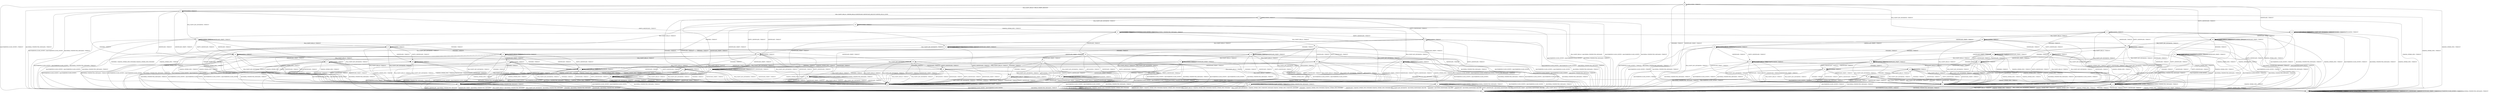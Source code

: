 digraph g {

	s0 [shape="circle" label="s0"];
	s1 [shape="circle" label="s1"];
	s2 [shape="circle" label="s2"];
	s3 [shape="circle" label="s3"];
	s4 [shape="circle" label="s4"];
	s5 [shape="circle" label="s5"];
	s6 [shape="circle" label="s6"];
	s7 [shape="circle" label="s7"];
	s8 [shape="circle" label="s8"];
	s9 [shape="circle" label="s9"];
	s10 [shape="circle" label="s10"];
	s11 [shape="circle" label="s11"];
	s12 [shape="circle" label="s12"];
	s13 [shape="circle" label="s13"];
	s14 [shape="circle" label="s14"];
	s15 [shape="circle" label="s15"];
	s16 [shape="circle" label="s16"];
	s17 [shape="circle" label="s17"];
	s18 [shape="circle" label="s18"];
	s19 [shape="circle" label="s19"];
	s20 [shape="circle" label="s20"];
	s21 [shape="circle" label="s21"];
	s22 [shape="circle" label="s22"];
	s23 [shape="circle" label="s23"];
	s24 [shape="circle" label="s24"];
	s25 [shape="circle" label="s25"];
	s26 [shape="circle" label="s26"];
	s27 [shape="circle" label="s27"];
	s28 [shape="circle" label="s28"];
	s29 [shape="circle" label="s29"];
	s30 [shape="circle" label="s30"];
	s31 [shape="circle" label="s31"];
	s32 [shape="circle" label="s32"];
	s33 [shape="circle" label="s33"];
	s34 [shape="circle" label="s34"];
	s35 [shape="circle" label="s35"];
	s36 [shape="circle" label="s36"];
	s37 [shape="circle" label="s37"];
	s38 [shape="circle" label="s38"];
	s39 [shape="circle" label="s39"];
	s40 [shape="circle" label="s40"];
	s41 [shape="circle" label="s41"];
	s42 [shape="circle" label="s42"];
	s43 [shape="circle" label="s43"];
	s44 [shape="circle" label="s44"];
	s45 [shape="circle" label="s45"];
	s46 [shape="circle" label="s46"];
	s47 [shape="circle" label="s47"];
	s48 [shape="circle" label="s48"];
	s49 [shape="circle" label="s49"];
	s50 [shape="circle" label="s50"];
	s51 [shape="circle" label="s51"];
	s52 [shape="circle" label="s52"];
	s53 [shape="circle" label="s53"];
	s0 -> s2 [label="RSA_CLIENT_HELLO / HELLO_VERIFY_REQUEST"];
	s0 -> s12 [label="RSA_CLIENT_KEY_EXCHANGE / TIMEOUT"];
	s0 -> s6 [label="CHANGE_CIPHER_SPEC / TIMEOUT"];
	s0 -> s3 [label="FINISHED / TIMEOUT"];
	s0 -> s0 [label="APPLICATION / TIMEOUT"];
	s0 -> s42 [label="CERTIFICATE / TIMEOUT"];
	s0 -> s20 [label="EMPTY_CERTIFICATE / TIMEOUT"];
	s0 -> s3 [label="CERTIFICATE_VERIFY / TIMEOUT"];
	s0 -> s1 [label="Alert(WARNING,CLOSE_NOTIFY) / TIMEOUT"];
	s0 -> s1 [label="Alert(FATAL,UNEXPECTED_MESSAGE) / TIMEOUT"];
	s1 -> s1 [label="RSA_CLIENT_HELLO / SOCKET_CLOSED"];
	s1 -> s1 [label="RSA_CLIENT_KEY_EXCHANGE / SOCKET_CLOSED"];
	s1 -> s1 [label="CHANGE_CIPHER_SPEC / SOCKET_CLOSED"];
	s1 -> s1 [label="FINISHED / SOCKET_CLOSED"];
	s1 -> s1 [label="APPLICATION / SOCKET_CLOSED"];
	s1 -> s1 [label="CERTIFICATE / SOCKET_CLOSED"];
	s1 -> s1 [label="EMPTY_CERTIFICATE / SOCKET_CLOSED"];
	s1 -> s1 [label="CERTIFICATE_VERIFY / SOCKET_CLOSED"];
	s1 -> s1 [label="Alert(WARNING,CLOSE_NOTIFY) / SOCKET_CLOSED"];
	s1 -> s1 [label="Alert(FATAL,UNEXPECTED_MESSAGE) / SOCKET_CLOSED"];
	s2 -> s4 [label="RSA_CLIENT_HELLO / SERVER_HELLO,CERTIFICATE,CERTIFICATE_REQUEST,SERVER_HELLO_DONE"];
	s2 -> s7 [label="RSA_CLIENT_KEY_EXCHANGE / TIMEOUT"];
	s2 -> s6 [label="CHANGE_CIPHER_SPEC / TIMEOUT"];
	s2 -> s5 [label="FINISHED / TIMEOUT"];
	s2 -> s2 [label="APPLICATION / TIMEOUT"];
	s2 -> s5 [label="CERTIFICATE / TIMEOUT"];
	s2 -> s14 [label="EMPTY_CERTIFICATE / TIMEOUT"];
	s2 -> s5 [label="CERTIFICATE_VERIFY / TIMEOUT"];
	s2 -> s1 [label="Alert(WARNING,CLOSE_NOTIFY) / Alert(WARNING,CLOSE_NOTIFY)"];
	s2 -> s1 [label="Alert(FATAL,UNEXPECTED_MESSAGE) / TIMEOUT"];
	s3 -> s3 [label="RSA_CLIENT_HELLO / TIMEOUT"];
	s3 -> s3 [label="RSA_CLIENT_KEY_EXCHANGE / TIMEOUT"];
	s3 -> s6 [label="CHANGE_CIPHER_SPEC / TIMEOUT"];
	s3 -> s3 [label="FINISHED / TIMEOUT"];
	s3 -> s3 [label="APPLICATION / TIMEOUT"];
	s3 -> s3 [label="CERTIFICATE / TIMEOUT"];
	s3 -> s3 [label="EMPTY_CERTIFICATE / TIMEOUT"];
	s3 -> s3 [label="CERTIFICATE_VERIFY / TIMEOUT"];
	s3 -> s1 [label="Alert(WARNING,CLOSE_NOTIFY) / TIMEOUT"];
	s3 -> s1 [label="Alert(FATAL,UNEXPECTED_MESSAGE) / TIMEOUT"];
	s4 -> s1 [label="RSA_CLIENT_HELLO / Alert(FATAL,UNEXPECTED_MESSAGE)"];
	s4 -> s26 [label="RSA_CLIENT_KEY_EXCHANGE / TIMEOUT"];
	s4 -> s6 [label="CHANGE_CIPHER_SPEC / TIMEOUT"];
	s4 -> s5 [label="FINISHED / TIMEOUT"];
	s4 -> s4 [label="APPLICATION / TIMEOUT"];
	s4 -> s5 [label="CERTIFICATE / TIMEOUT"];
	s4 -> s9 [label="EMPTY_CERTIFICATE / TIMEOUT"];
	s4 -> s5 [label="CERTIFICATE_VERIFY / TIMEOUT"];
	s4 -> s1 [label="Alert(WARNING,CLOSE_NOTIFY) / Alert(WARNING,CLOSE_NOTIFY)"];
	s4 -> s1 [label="Alert(FATAL,UNEXPECTED_MESSAGE) / TIMEOUT"];
	s5 -> s5 [label="RSA_CLIENT_HELLO / TIMEOUT"];
	s5 -> s5 [label="RSA_CLIENT_KEY_EXCHANGE / TIMEOUT"];
	s5 -> s6 [label="CHANGE_CIPHER_SPEC / TIMEOUT"];
	s5 -> s5 [label="FINISHED / TIMEOUT"];
	s5 -> s5 [label="APPLICATION / TIMEOUT"];
	s5 -> s5 [label="CERTIFICATE / TIMEOUT"];
	s5 -> s5 [label="EMPTY_CERTIFICATE / TIMEOUT"];
	s5 -> s5 [label="CERTIFICATE_VERIFY / TIMEOUT"];
	s5 -> s1 [label="Alert(WARNING,CLOSE_NOTIFY) / Alert(WARNING,CLOSE_NOTIFY)"];
	s5 -> s1 [label="Alert(FATAL,UNEXPECTED_MESSAGE) / TIMEOUT"];
	s6 -> s6 [label="RSA_CLIENT_HELLO / TIMEOUT"];
	s6 -> s6 [label="RSA_CLIENT_KEY_EXCHANGE / TIMEOUT"];
	s6 -> s6 [label="CHANGE_CIPHER_SPEC / TIMEOUT"];
	s6 -> s6 [label="FINISHED / TIMEOUT"];
	s6 -> s6 [label="APPLICATION / TIMEOUT"];
	s6 -> s6 [label="CERTIFICATE / TIMEOUT"];
	s6 -> s6 [label="EMPTY_CERTIFICATE / TIMEOUT"];
	s6 -> s6 [label="CERTIFICATE_VERIFY / TIMEOUT"];
	s6 -> s6 [label="Alert(WARNING,CLOSE_NOTIFY) / TIMEOUT"];
	s6 -> s6 [label="Alert(FATAL,UNEXPECTED_MESSAGE) / TIMEOUT"];
	s7 -> s47 [label="RSA_CLIENT_HELLO / TIMEOUT"];
	s7 -> s5 [label="RSA_CLIENT_KEY_EXCHANGE / TIMEOUT"];
	s7 -> s8 [label="CHANGE_CIPHER_SPEC / TIMEOUT"];
	s7 -> s15 [label="FINISHED / TIMEOUT"];
	s7 -> s7 [label="APPLICATION / TIMEOUT"];
	s7 -> s16 [label="CERTIFICATE / TIMEOUT"];
	s7 -> s16 [label="EMPTY_CERTIFICATE / TIMEOUT"];
	s7 -> s7 [label="CERTIFICATE_VERIFY / TIMEOUT"];
	s7 -> s1 [label="Alert(WARNING,CLOSE_NOTIFY) / Alert(WARNING,CLOSE_NOTIFY)"];
	s7 -> s1 [label="Alert(FATAL,UNEXPECTED_MESSAGE) / TIMEOUT"];
	s8 -> s1 [label="RSA_CLIENT_HELLO / Alert(FATAL,UNEXPECTED_MESSAGE)"];
	s8 -> s1 [label="RSA_CLIENT_KEY_EXCHANGE / Alert(FATAL,UNEXPECTED_MESSAGE)"];
	s8 -> s6 [label="CHANGE_CIPHER_SPEC / TIMEOUT"];
	s8 -> s1 [label="FINISHED / Alert(FATAL,UNEXPECTED_MESSAGE)"];
	s8 -> s8 [label="APPLICATION / TIMEOUT"];
	s8 -> s1 [label="CERTIFICATE / Alert(FATAL,UNEXPECTED_MESSAGE)"];
	s8 -> s1 [label="EMPTY_CERTIFICATE / Alert(FATAL,UNEXPECTED_MESSAGE)"];
	s8 -> s1 [label="CERTIFICATE_VERIFY / Alert(FATAL,UNEXPECTED_MESSAGE)"];
	s8 -> s8 [label="Alert(WARNING,CLOSE_NOTIFY) / TIMEOUT"];
	s8 -> s8 [label="Alert(FATAL,UNEXPECTED_MESSAGE) / TIMEOUT"];
	s9 -> s14 [label="RSA_CLIENT_HELLO / TIMEOUT"];
	s9 -> s39 [label="RSA_CLIENT_KEY_EXCHANGE / TIMEOUT"];
	s9 -> s8 [label="CHANGE_CIPHER_SPEC / TIMEOUT"];
	s9 -> s18 [label="FINISHED / TIMEOUT"];
	s9 -> s9 [label="APPLICATION / TIMEOUT"];
	s9 -> s5 [label="CERTIFICATE / TIMEOUT"];
	s9 -> s5 [label="EMPTY_CERTIFICATE / TIMEOUT"];
	s9 -> s10 [label="CERTIFICATE_VERIFY / TIMEOUT"];
	s9 -> s1 [label="Alert(WARNING,CLOSE_NOTIFY) / Alert(WARNING,CLOSE_NOTIFY)"];
	s9 -> s1 [label="Alert(FATAL,UNEXPECTED_MESSAGE) / TIMEOUT"];
	s10 -> s33 [label="RSA_CLIENT_HELLO / TIMEOUT"];
	s10 -> s51 [label="RSA_CLIENT_KEY_EXCHANGE / TIMEOUT"];
	s10 -> s11 [label="CHANGE_CIPHER_SPEC / TIMEOUT"];
	s10 -> s10 [label="FINISHED / TIMEOUT"];
	s10 -> s10 [label="APPLICATION / TIMEOUT"];
	s10 -> s5 [label="CERTIFICATE / TIMEOUT"];
	s10 -> s5 [label="EMPTY_CERTIFICATE / TIMEOUT"];
	s10 -> s5 [label="CERTIFICATE_VERIFY / TIMEOUT"];
	s10 -> s1 [label="Alert(WARNING,CLOSE_NOTIFY) / Alert(WARNING,CLOSE_NOTIFY)"];
	s10 -> s1 [label="Alert(FATAL,UNEXPECTED_MESSAGE) / TIMEOUT"];
	s11 -> s1 [label="RSA_CLIENT_HELLO / Alert(FATAL,HANDSHAKE_FAILURE)"];
	s11 -> s1 [label="RSA_CLIENT_KEY_EXCHANGE / Alert(FATAL,HANDSHAKE_FAILURE)"];
	s11 -> s6 [label="CHANGE_CIPHER_SPEC / TIMEOUT"];
	s11 -> s1 [label="FINISHED / Alert(FATAL,HANDSHAKE_FAILURE)"];
	s11 -> s11 [label="APPLICATION / TIMEOUT"];
	s11 -> s1 [label="CERTIFICATE / Alert(FATAL,HANDSHAKE_FAILURE)"];
	s11 -> s1 [label="EMPTY_CERTIFICATE / Alert(FATAL,HANDSHAKE_FAILURE)"];
	s11 -> s1 [label="CERTIFICATE_VERIFY / Alert(FATAL,HANDSHAKE_FAILURE)"];
	s11 -> s11 [label="Alert(WARNING,CLOSE_NOTIFY) / TIMEOUT"];
	s11 -> s11 [label="Alert(FATAL,UNEXPECTED_MESSAGE) / TIMEOUT"];
	s12 -> s48 [label="RSA_CLIENT_HELLO / TIMEOUT"];
	s12 -> s3 [label="RSA_CLIENT_KEY_EXCHANGE / TIMEOUT"];
	s12 -> s13 [label="CHANGE_CIPHER_SPEC / TIMEOUT"];
	s12 -> s24 [label="FINISHED / TIMEOUT"];
	s12 -> s12 [label="APPLICATION / TIMEOUT"];
	s12 -> s31 [label="CERTIFICATE / TIMEOUT"];
	s12 -> s31 [label="EMPTY_CERTIFICATE / TIMEOUT"];
	s12 -> s25 [label="CERTIFICATE_VERIFY / TIMEOUT"];
	s12 -> s1 [label="Alert(WARNING,CLOSE_NOTIFY) / TIMEOUT"];
	s12 -> s1 [label="Alert(FATAL,UNEXPECTED_MESSAGE) / TIMEOUT"];
	s13 -> s1 [label="RSA_CLIENT_HELLO / TIMEOUT"];
	s13 -> s1 [label="RSA_CLIENT_KEY_EXCHANGE / TIMEOUT"];
	s13 -> s6 [label="CHANGE_CIPHER_SPEC / TIMEOUT"];
	s13 -> s1 [label="FINISHED / TIMEOUT"];
	s13 -> s13 [label="APPLICATION / TIMEOUT"];
	s13 -> s1 [label="CERTIFICATE / TIMEOUT"];
	s13 -> s1 [label="EMPTY_CERTIFICATE / TIMEOUT"];
	s13 -> s1 [label="CERTIFICATE_VERIFY / TIMEOUT"];
	s13 -> s13 [label="Alert(WARNING,CLOSE_NOTIFY) / TIMEOUT"];
	s13 -> s13 [label="Alert(FATAL,UNEXPECTED_MESSAGE) / TIMEOUT"];
	s14 -> s14 [label="RSA_CLIENT_HELLO / TIMEOUT"];
	s14 -> s16 [label="RSA_CLIENT_KEY_EXCHANGE / TIMEOUT"];
	s14 -> s8 [label="CHANGE_CIPHER_SPEC / TIMEOUT"];
	s14 -> s18 [label="FINISHED / TIMEOUT"];
	s14 -> s14 [label="APPLICATION / TIMEOUT"];
	s14 -> s5 [label="CERTIFICATE / TIMEOUT"];
	s14 -> s5 [label="EMPTY_CERTIFICATE / TIMEOUT"];
	s14 -> s14 [label="CERTIFICATE_VERIFY / TIMEOUT"];
	s14 -> s1 [label="Alert(WARNING,CLOSE_NOTIFY) / Alert(WARNING,CLOSE_NOTIFY)"];
	s14 -> s1 [label="Alert(FATAL,UNEXPECTED_MESSAGE) / TIMEOUT"];
	s15 -> s15 [label="RSA_CLIENT_HELLO / TIMEOUT"];
	s15 -> s5 [label="RSA_CLIENT_KEY_EXCHANGE / TIMEOUT"];
	s15 -> s8 [label="CHANGE_CIPHER_SPEC / TIMEOUT"];
	s15 -> s5 [label="FINISHED / TIMEOUT"];
	s15 -> s15 [label="APPLICATION / TIMEOUT"];
	s15 -> s23 [label="CERTIFICATE / TIMEOUT"];
	s15 -> s23 [label="EMPTY_CERTIFICATE / TIMEOUT"];
	s15 -> s19 [label="CERTIFICATE_VERIFY / TIMEOUT"];
	s15 -> s1 [label="Alert(WARNING,CLOSE_NOTIFY) / Alert(WARNING,CLOSE_NOTIFY)"];
	s15 -> s1 [label="Alert(FATAL,UNEXPECTED_MESSAGE) / TIMEOUT"];
	s16 -> s46 [label="RSA_CLIENT_HELLO / TIMEOUT"];
	s16 -> s5 [label="RSA_CLIENT_KEY_EXCHANGE / TIMEOUT"];
	s16 -> s8 [label="CHANGE_CIPHER_SPEC / TIMEOUT"];
	s16 -> s23 [label="FINISHED / TIMEOUT"];
	s16 -> s16 [label="APPLICATION / TIMEOUT"];
	s16 -> s5 [label="CERTIFICATE / TIMEOUT"];
	s16 -> s5 [label="EMPTY_CERTIFICATE / TIMEOUT"];
	s16 -> s17 [label="CERTIFICATE_VERIFY / TIMEOUT"];
	s16 -> s1 [label="Alert(WARNING,CLOSE_NOTIFY) / Alert(WARNING,CLOSE_NOTIFY)"];
	s16 -> s1 [label="Alert(FATAL,UNEXPECTED_MESSAGE) / TIMEOUT"];
	s17 -> s43 [label="RSA_CLIENT_HELLO / TIMEOUT"];
	s17 -> s5 [label="RSA_CLIENT_KEY_EXCHANGE / TIMEOUT"];
	s17 -> s8 [label="CHANGE_CIPHER_SPEC / TIMEOUT"];
	s17 -> s36 [label="FINISHED / TIMEOUT"];
	s17 -> s17 [label="APPLICATION / TIMEOUT"];
	s17 -> s5 [label="CERTIFICATE / TIMEOUT"];
	s17 -> s5 [label="EMPTY_CERTIFICATE / TIMEOUT"];
	s17 -> s5 [label="CERTIFICATE_VERIFY / TIMEOUT"];
	s17 -> s1 [label="Alert(WARNING,CLOSE_NOTIFY) / Alert(WARNING,CLOSE_NOTIFY)"];
	s17 -> s1 [label="Alert(FATAL,UNEXPECTED_MESSAGE) / TIMEOUT"];
	s18 -> s50 [label="RSA_CLIENT_HELLO / TIMEOUT"];
	s18 -> s23 [label="RSA_CLIENT_KEY_EXCHANGE / TIMEOUT"];
	s18 -> s8 [label="CHANGE_CIPHER_SPEC / TIMEOUT"];
	s18 -> s5 [label="FINISHED / TIMEOUT"];
	s18 -> s18 [label="APPLICATION / TIMEOUT"];
	s18 -> s5 [label="CERTIFICATE / TIMEOUT"];
	s18 -> s5 [label="EMPTY_CERTIFICATE / TIMEOUT"];
	s18 -> s18 [label="CERTIFICATE_VERIFY / TIMEOUT"];
	s18 -> s1 [label="Alert(WARNING,CLOSE_NOTIFY) / Alert(WARNING,CLOSE_NOTIFY)"];
	s18 -> s1 [label="Alert(FATAL,UNEXPECTED_MESSAGE) / TIMEOUT"];
	s19 -> s52 [label="RSA_CLIENT_HELLO / TIMEOUT"];
	s19 -> s5 [label="RSA_CLIENT_KEY_EXCHANGE / TIMEOUT"];
	s19 -> s8 [label="CHANGE_CIPHER_SPEC / TIMEOUT"];
	s19 -> s5 [label="FINISHED / TIMEOUT"];
	s19 -> s19 [label="APPLICATION / TIMEOUT"];
	s19 -> s36 [label="CERTIFICATE / TIMEOUT"];
	s19 -> s36 [label="EMPTY_CERTIFICATE / TIMEOUT"];
	s19 -> s5 [label="CERTIFICATE_VERIFY / TIMEOUT"];
	s19 -> s1 [label="Alert(WARNING,CLOSE_NOTIFY) / Alert(WARNING,CLOSE_NOTIFY)"];
	s19 -> s1 [label="Alert(FATAL,UNEXPECTED_MESSAGE) / TIMEOUT"];
	s20 -> s20 [label="RSA_CLIENT_HELLO / TIMEOUT"];
	s20 -> s31 [label="RSA_CLIENT_KEY_EXCHANGE / TIMEOUT"];
	s20 -> s13 [label="CHANGE_CIPHER_SPEC / TIMEOUT"];
	s20 -> s21 [label="FINISHED / TIMEOUT"];
	s20 -> s20 [label="APPLICATION / TIMEOUT"];
	s20 -> s3 [label="CERTIFICATE / TIMEOUT"];
	s20 -> s3 [label="EMPTY_CERTIFICATE / TIMEOUT"];
	s20 -> s20 [label="CERTIFICATE_VERIFY / TIMEOUT"];
	s20 -> s1 [label="Alert(WARNING,CLOSE_NOTIFY) / TIMEOUT"];
	s20 -> s1 [label="Alert(FATAL,UNEXPECTED_MESSAGE) / TIMEOUT"];
	s21 -> s21 [label="RSA_CLIENT_HELLO / TIMEOUT"];
	s21 -> s22 [label="RSA_CLIENT_KEY_EXCHANGE / TIMEOUT"];
	s21 -> s13 [label="CHANGE_CIPHER_SPEC / TIMEOUT"];
	s21 -> s3 [label="FINISHED / TIMEOUT"];
	s21 -> s21 [label="APPLICATION / TIMEOUT"];
	s21 -> s3 [label="CERTIFICATE / TIMEOUT"];
	s21 -> s3 [label="EMPTY_CERTIFICATE / TIMEOUT"];
	s21 -> s21 [label="CERTIFICATE_VERIFY / TIMEOUT"];
	s21 -> s1 [label="Alert(WARNING,CLOSE_NOTIFY) / TIMEOUT"];
	s21 -> s1 [label="Alert(FATAL,UNEXPECTED_MESSAGE) / TIMEOUT"];
	s22 -> s41 [label="RSA_CLIENT_HELLO / TIMEOUT"];
	s22 -> s3 [label="RSA_CLIENT_KEY_EXCHANGE / TIMEOUT"];
	s22 -> s13 [label="CHANGE_CIPHER_SPEC / TIMEOUT"];
	s22 -> s3 [label="FINISHED / TIMEOUT"];
	s22 -> s22 [label="APPLICATION / TIMEOUT"];
	s22 -> s3 [label="CERTIFICATE / TIMEOUT"];
	s22 -> s3 [label="EMPTY_CERTIFICATE / TIMEOUT"];
	s22 -> s53 [label="CERTIFICATE_VERIFY / TIMEOUT"];
	s22 -> s1 [label="Alert(WARNING,CLOSE_NOTIFY) / TIMEOUT"];
	s22 -> s1 [label="Alert(FATAL,UNEXPECTED_MESSAGE) / TIMEOUT"];
	s23 -> s23 [label="RSA_CLIENT_HELLO / TIMEOUT"];
	s23 -> s5 [label="RSA_CLIENT_KEY_EXCHANGE / TIMEOUT"];
	s23 -> s8 [label="CHANGE_CIPHER_SPEC / TIMEOUT"];
	s23 -> s5 [label="FINISHED / TIMEOUT"];
	s23 -> s23 [label="APPLICATION / TIMEOUT"];
	s23 -> s5 [label="CERTIFICATE / TIMEOUT"];
	s23 -> s5 [label="EMPTY_CERTIFICATE / TIMEOUT"];
	s23 -> s36 [label="CERTIFICATE_VERIFY / TIMEOUT"];
	s23 -> s1 [label="Alert(WARNING,CLOSE_NOTIFY) / Alert(WARNING,CLOSE_NOTIFY)"];
	s23 -> s1 [label="Alert(FATAL,UNEXPECTED_MESSAGE) / TIMEOUT"];
	s24 -> s44 [label="RSA_CLIENT_HELLO / TIMEOUT"];
	s24 -> s3 [label="RSA_CLIENT_KEY_EXCHANGE / TIMEOUT"];
	s24 -> s13 [label="CHANGE_CIPHER_SPEC / TIMEOUT"];
	s24 -> s3 [label="FINISHED / TIMEOUT"];
	s24 -> s24 [label="APPLICATION / TIMEOUT"];
	s24 -> s22 [label="CERTIFICATE / TIMEOUT"];
	s24 -> s22 [label="EMPTY_CERTIFICATE / TIMEOUT"];
	s24 -> s24 [label="CERTIFICATE_VERIFY / TIMEOUT"];
	s24 -> s1 [label="Alert(WARNING,CLOSE_NOTIFY) / TIMEOUT"];
	s24 -> s1 [label="Alert(FATAL,UNEXPECTED_MESSAGE) / TIMEOUT"];
	s25 -> s25 [label="RSA_CLIENT_HELLO / TIMEOUT"];
	s25 -> s3 [label="RSA_CLIENT_KEY_EXCHANGE / TIMEOUT"];
	s25 -> s13 [label="CHANGE_CIPHER_SPEC / TIMEOUT"];
	s25 -> s24 [label="FINISHED / TIMEOUT"];
	s25 -> s25 [label="APPLICATION / TIMEOUT"];
	s25 -> s32 [label="CERTIFICATE / TIMEOUT"];
	s25 -> s32 [label="EMPTY_CERTIFICATE / TIMEOUT"];
	s25 -> s3 [label="CERTIFICATE_VERIFY / TIMEOUT"];
	s25 -> s1 [label="Alert(WARNING,CLOSE_NOTIFY) / TIMEOUT"];
	s25 -> s1 [label="Alert(FATAL,UNEXPECTED_MESSAGE) / TIMEOUT"];
	s26 -> s47 [label="RSA_CLIENT_HELLO / TIMEOUT"];
	s26 -> s5 [label="RSA_CLIENT_KEY_EXCHANGE / TIMEOUT"];
	s26 -> s27 [label="CHANGE_CIPHER_SPEC / TIMEOUT"];
	s26 -> s15 [label="FINISHED / TIMEOUT"];
	s26 -> s26 [label="APPLICATION / TIMEOUT"];
	s26 -> s39 [label="CERTIFICATE / TIMEOUT"];
	s26 -> s39 [label="EMPTY_CERTIFICATE / TIMEOUT"];
	s26 -> s51 [label="CERTIFICATE_VERIFY / TIMEOUT"];
	s26 -> s1 [label="Alert(WARNING,CLOSE_NOTIFY) / Alert(WARNING,CLOSE_NOTIFY)"];
	s26 -> s1 [label="Alert(FATAL,UNEXPECTED_MESSAGE) / TIMEOUT"];
	s27 -> s34 [label="RSA_CLIENT_HELLO / TIMEOUT"];
	s27 -> s5 [label="RSA_CLIENT_KEY_EXCHANGE / TIMEOUT"];
	s27 -> s6 [label="CHANGE_CIPHER_SPEC / TIMEOUT"];
	s27 -> s1 [label="FINISHED / CHANGE_CIPHER_SPEC,FINISHED,CHANGE_CIPHER_SPEC,FINISHED"];
	s27 -> s27 [label="APPLICATION / TIMEOUT"];
	s27 -> s28 [label="CERTIFICATE / TIMEOUT"];
	s27 -> s9 [label="EMPTY_CERTIFICATE / TIMEOUT"];
	s27 -> s51 [label="CERTIFICATE_VERIFY / TIMEOUT"];
	s27 -> s27 [label="Alert(WARNING,CLOSE_NOTIFY) / TIMEOUT"];
	s27 -> s27 [label="Alert(FATAL,UNEXPECTED_MESSAGE) / TIMEOUT"];
	s28 -> s35 [label="RSA_CLIENT_HELLO / TIMEOUT"];
	s28 -> s5 [label="RSA_CLIENT_KEY_EXCHANGE / TIMEOUT"];
	s28 -> s8 [label="CHANGE_CIPHER_SPEC / TIMEOUT"];
	s28 -> s29 [label="FINISHED / TIMEOUT"];
	s28 -> s5 [label="APPLICATION / TIMEOUT"];
	s28 -> s5 [label="CERTIFICATE / TIMEOUT"];
	s28 -> s5 [label="EMPTY_CERTIFICATE / TIMEOUT"];
	s28 -> s37 [label="CERTIFICATE_VERIFY / TIMEOUT"];
	s28 -> s1 [label="Alert(WARNING,CLOSE_NOTIFY) / Alert(WARNING,CLOSE_NOTIFY)"];
	s28 -> s1 [label="Alert(FATAL,UNEXPECTED_MESSAGE) / TIMEOUT"];
	s29 -> s29 [label="RSA_CLIENT_HELLO / TIMEOUT"];
	s29 -> s5 [label="RSA_CLIENT_KEY_EXCHANGE / TIMEOUT"];
	s29 -> s30 [label="CHANGE_CIPHER_SPEC / TIMEOUT"];
	s29 -> s5 [label="FINISHED / TIMEOUT"];
	s29 -> s5 [label="APPLICATION / TIMEOUT"];
	s29 -> s5 [label="CERTIFICATE / TIMEOUT"];
	s29 -> s5 [label="EMPTY_CERTIFICATE / TIMEOUT"];
	s29 -> s29 [label="CERTIFICATE_VERIFY / TIMEOUT"];
	s29 -> s1 [label="Alert(WARNING,CLOSE_NOTIFY) / Alert(WARNING,CLOSE_NOTIFY)"];
	s29 -> s1 [label="Alert(FATAL,UNEXPECTED_MESSAGE) / TIMEOUT"];
	s30 -> s1 [label="RSA_CLIENT_HELLO / CHANGE_CIPHER_SPEC,FINISHED,CHANGE_CIPHER_SPEC,FINISHED"];
	s30 -> s1 [label="RSA_CLIENT_KEY_EXCHANGE / CHANGE_CIPHER_SPEC,UNKNOWN_MESSAGE,CHANGE_CIPHER_SPEC,UNKNOWN_MESSAGE"];
	s30 -> s6 [label="CHANGE_CIPHER_SPEC / TIMEOUT"];
	s30 -> s1 [label="FINISHED / CHANGE_CIPHER_SPEC,FINISHED,CHANGE_CIPHER_SPEC,FINISHED"];
	s30 -> s30 [label="APPLICATION / TIMEOUT"];
	s30 -> s1 [label="CERTIFICATE / CHANGE_CIPHER_SPEC,FINISHED,CHANGE_CIPHER_SPEC,FINISHED"];
	s30 -> s1 [label="EMPTY_CERTIFICATE / CHANGE_CIPHER_SPEC,FINISHED,CHANGE_CIPHER_SPEC,FINISHED"];
	s30 -> s1 [label="CERTIFICATE_VERIFY / CHANGE_CIPHER_SPEC,FINISHED,CHANGE_CIPHER_SPEC,FINISHED"];
	s30 -> s30 [label="Alert(WARNING,CLOSE_NOTIFY) / TIMEOUT"];
	s30 -> s30 [label="Alert(FATAL,UNEXPECTED_MESSAGE) / TIMEOUT"];
	s31 -> s40 [label="RSA_CLIENT_HELLO / TIMEOUT"];
	s31 -> s3 [label="RSA_CLIENT_KEY_EXCHANGE / TIMEOUT"];
	s31 -> s13 [label="CHANGE_CIPHER_SPEC / TIMEOUT"];
	s31 -> s22 [label="FINISHED / TIMEOUT"];
	s31 -> s31 [label="APPLICATION / TIMEOUT"];
	s31 -> s3 [label="CERTIFICATE / TIMEOUT"];
	s31 -> s3 [label="EMPTY_CERTIFICATE / TIMEOUT"];
	s31 -> s32 [label="CERTIFICATE_VERIFY / TIMEOUT"];
	s31 -> s1 [label="Alert(WARNING,CLOSE_NOTIFY) / TIMEOUT"];
	s31 -> s1 [label="Alert(FATAL,UNEXPECTED_MESSAGE) / TIMEOUT"];
	s32 -> s32 [label="RSA_CLIENT_HELLO / TIMEOUT"];
	s32 -> s3 [label="RSA_CLIENT_KEY_EXCHANGE / TIMEOUT"];
	s32 -> s13 [label="CHANGE_CIPHER_SPEC / TIMEOUT"];
	s32 -> s53 [label="FINISHED / TIMEOUT"];
	s32 -> s32 [label="APPLICATION / TIMEOUT"];
	s32 -> s3 [label="CERTIFICATE / TIMEOUT"];
	s32 -> s3 [label="EMPTY_CERTIFICATE / TIMEOUT"];
	s32 -> s3 [label="CERTIFICATE_VERIFY / TIMEOUT"];
	s32 -> s1 [label="Alert(WARNING,CLOSE_NOTIFY) / TIMEOUT"];
	s32 -> s1 [label="Alert(FATAL,UNEXPECTED_MESSAGE) / TIMEOUT"];
	s33 -> s5 [label="RSA_CLIENT_HELLO / TIMEOUT"];
	s33 -> s33 [label="RSA_CLIENT_KEY_EXCHANGE / TIMEOUT"];
	s33 -> s11 [label="CHANGE_CIPHER_SPEC / TIMEOUT"];
	s33 -> s33 [label="FINISHED / TIMEOUT"];
	s33 -> s33 [label="APPLICATION / TIMEOUT"];
	s33 -> s5 [label="CERTIFICATE / TIMEOUT"];
	s33 -> s5 [label="EMPTY_CERTIFICATE / TIMEOUT"];
	s33 -> s5 [label="CERTIFICATE_VERIFY / TIMEOUT"];
	s33 -> s1 [label="Alert(WARNING,CLOSE_NOTIFY) / Alert(WARNING,CLOSE_NOTIFY)"];
	s33 -> s1 [label="Alert(FATAL,UNEXPECTED_MESSAGE) / TIMEOUT"];
	s34 -> s5 [label="RSA_CLIENT_HELLO / TIMEOUT"];
	s34 -> s5 [label="RSA_CLIENT_KEY_EXCHANGE / TIMEOUT"];
	s34 -> s8 [label="CHANGE_CIPHER_SPEC / TIMEOUT"];
	s34 -> s15 [label="FINISHED / TIMEOUT"];
	s34 -> s5 [label="APPLICATION / TIMEOUT"];
	s34 -> s35 [label="CERTIFICATE / TIMEOUT"];
	s34 -> s35 [label="EMPTY_CERTIFICATE / TIMEOUT"];
	s34 -> s38 [label="CERTIFICATE_VERIFY / TIMEOUT"];
	s34 -> s1 [label="Alert(WARNING,CLOSE_NOTIFY) / Alert(WARNING,CLOSE_NOTIFY)"];
	s34 -> s1 [label="Alert(FATAL,UNEXPECTED_MESSAGE) / TIMEOUT"];
	s35 -> s5 [label="RSA_CLIENT_HELLO / TIMEOUT"];
	s35 -> s5 [label="RSA_CLIENT_KEY_EXCHANGE / TIMEOUT"];
	s35 -> s8 [label="CHANGE_CIPHER_SPEC / TIMEOUT"];
	s35 -> s23 [label="FINISHED / TIMEOUT"];
	s35 -> s5 [label="APPLICATION / TIMEOUT"];
	s35 -> s5 [label="CERTIFICATE / TIMEOUT"];
	s35 -> s5 [label="EMPTY_CERTIFICATE / TIMEOUT"];
	s35 -> s43 [label="CERTIFICATE_VERIFY / TIMEOUT"];
	s35 -> s1 [label="Alert(WARNING,CLOSE_NOTIFY) / Alert(WARNING,CLOSE_NOTIFY)"];
	s35 -> s1 [label="Alert(FATAL,UNEXPECTED_MESSAGE) / TIMEOUT"];
	s36 -> s36 [label="RSA_CLIENT_HELLO / TIMEOUT"];
	s36 -> s5 [label="RSA_CLIENT_KEY_EXCHANGE / TIMEOUT"];
	s36 -> s8 [label="CHANGE_CIPHER_SPEC / TIMEOUT"];
	s36 -> s5 [label="FINISHED / TIMEOUT"];
	s36 -> s36 [label="APPLICATION / TIMEOUT"];
	s36 -> s5 [label="CERTIFICATE / TIMEOUT"];
	s36 -> s5 [label="EMPTY_CERTIFICATE / TIMEOUT"];
	s36 -> s5 [label="CERTIFICATE_VERIFY / TIMEOUT"];
	s36 -> s1 [label="Alert(WARNING,CLOSE_NOTIFY) / Alert(WARNING,CLOSE_NOTIFY)"];
	s36 -> s1 [label="Alert(FATAL,UNEXPECTED_MESSAGE) / TIMEOUT"];
	s37 -> s43 [label="RSA_CLIENT_HELLO / TIMEOUT"];
	s37 -> s5 [label="RSA_CLIENT_KEY_EXCHANGE / TIMEOUT"];
	s37 -> s8 [label="CHANGE_CIPHER_SPEC / TIMEOUT"];
	s37 -> s29 [label="FINISHED / TIMEOUT"];
	s37 -> s5 [label="APPLICATION / TIMEOUT"];
	s37 -> s5 [label="CERTIFICATE / TIMEOUT"];
	s37 -> s5 [label="EMPTY_CERTIFICATE / TIMEOUT"];
	s37 -> s5 [label="CERTIFICATE_VERIFY / TIMEOUT"];
	s37 -> s1 [label="Alert(WARNING,CLOSE_NOTIFY) / Alert(WARNING,CLOSE_NOTIFY)"];
	s37 -> s1 [label="Alert(FATAL,UNEXPECTED_MESSAGE) / TIMEOUT"];
	s38 -> s5 [label="RSA_CLIENT_HELLO / TIMEOUT"];
	s38 -> s5 [label="RSA_CLIENT_KEY_EXCHANGE / TIMEOUT"];
	s38 -> s8 [label="CHANGE_CIPHER_SPEC / TIMEOUT"];
	s38 -> s52 [label="FINISHED / TIMEOUT"];
	s38 -> s5 [label="APPLICATION / TIMEOUT"];
	s38 -> s43 [label="CERTIFICATE / TIMEOUT"];
	s38 -> s43 [label="EMPTY_CERTIFICATE / TIMEOUT"];
	s38 -> s5 [label="CERTIFICATE_VERIFY / TIMEOUT"];
	s38 -> s1 [label="Alert(WARNING,CLOSE_NOTIFY) / Alert(WARNING,CLOSE_NOTIFY)"];
	s38 -> s1 [label="Alert(FATAL,UNEXPECTED_MESSAGE) / TIMEOUT"];
	s39 -> s46 [label="RSA_CLIENT_HELLO / TIMEOUT"];
	s39 -> s5 [label="RSA_CLIENT_KEY_EXCHANGE / TIMEOUT"];
	s39 -> s49 [label="CHANGE_CIPHER_SPEC / TIMEOUT"];
	s39 -> s23 [label="FINISHED / TIMEOUT"];
	s39 -> s39 [label="APPLICATION / TIMEOUT"];
	s39 -> s5 [label="CERTIFICATE / TIMEOUT"];
	s39 -> s5 [label="EMPTY_CERTIFICATE / TIMEOUT"];
	s39 -> s51 [label="CERTIFICATE_VERIFY / TIMEOUT"];
	s39 -> s1 [label="Alert(WARNING,CLOSE_NOTIFY) / Alert(WARNING,CLOSE_NOTIFY)"];
	s39 -> s1 [label="Alert(FATAL,UNEXPECTED_MESSAGE) / TIMEOUT"];
	s40 -> s3 [label="RSA_CLIENT_HELLO / TIMEOUT"];
	s40 -> s3 [label="RSA_CLIENT_KEY_EXCHANGE / TIMEOUT"];
	s40 -> s13 [label="CHANGE_CIPHER_SPEC / TIMEOUT"];
	s40 -> s41 [label="FINISHED / TIMEOUT"];
	s40 -> s40 [label="APPLICATION / TIMEOUT"];
	s40 -> s3 [label="CERTIFICATE / TIMEOUT"];
	s40 -> s3 [label="EMPTY_CERTIFICATE / TIMEOUT"];
	s40 -> s32 [label="CERTIFICATE_VERIFY / TIMEOUT"];
	s40 -> s1 [label="Alert(WARNING,CLOSE_NOTIFY) / TIMEOUT"];
	s40 -> s1 [label="Alert(FATAL,UNEXPECTED_MESSAGE) / TIMEOUT"];
	s41 -> s3 [label="RSA_CLIENT_HELLO / TIMEOUT"];
	s41 -> s3 [label="RSA_CLIENT_KEY_EXCHANGE / TIMEOUT"];
	s41 -> s13 [label="CHANGE_CIPHER_SPEC / TIMEOUT"];
	s41 -> s3 [label="FINISHED / TIMEOUT"];
	s41 -> s41 [label="APPLICATION / TIMEOUT"];
	s41 -> s3 [label="CERTIFICATE / TIMEOUT"];
	s41 -> s3 [label="EMPTY_CERTIFICATE / TIMEOUT"];
	s41 -> s45 [label="CERTIFICATE_VERIFY / TIMEOUT"];
	s41 -> s1 [label="Alert(WARNING,CLOSE_NOTIFY) / TIMEOUT"];
	s41 -> s1 [label="Alert(FATAL,UNEXPECTED_MESSAGE) / TIMEOUT"];
	s42 -> s42 [label="RSA_CLIENT_HELLO / TIMEOUT"];
	s42 -> s42 [label="RSA_CLIENT_KEY_EXCHANGE / TIMEOUT"];
	s42 -> s6 [label="CHANGE_CIPHER_SPEC / TIMEOUT"];
	s42 -> s42 [label="FINISHED / TIMEOUT"];
	s42 -> s42 [label="APPLICATION / TIMEOUT"];
	s42 -> s3 [label="CERTIFICATE / TIMEOUT"];
	s42 -> s3 [label="EMPTY_CERTIFICATE / TIMEOUT"];
	s42 -> s20 [label="CERTIFICATE_VERIFY / TIMEOUT"];
	s42 -> s1 [label="Alert(WARNING,CLOSE_NOTIFY) / TIMEOUT"];
	s42 -> s1 [label="Alert(FATAL,UNEXPECTED_MESSAGE) / TIMEOUT"];
	s43 -> s5 [label="RSA_CLIENT_HELLO / TIMEOUT"];
	s43 -> s5 [label="RSA_CLIENT_KEY_EXCHANGE / TIMEOUT"];
	s43 -> s8 [label="CHANGE_CIPHER_SPEC / TIMEOUT"];
	s43 -> s36 [label="FINISHED / TIMEOUT"];
	s43 -> s5 [label="APPLICATION / TIMEOUT"];
	s43 -> s5 [label="CERTIFICATE / TIMEOUT"];
	s43 -> s5 [label="EMPTY_CERTIFICATE / TIMEOUT"];
	s43 -> s5 [label="CERTIFICATE_VERIFY / TIMEOUT"];
	s43 -> s1 [label="Alert(WARNING,CLOSE_NOTIFY) / Alert(WARNING,CLOSE_NOTIFY)"];
	s43 -> s1 [label="Alert(FATAL,UNEXPECTED_MESSAGE) / TIMEOUT"];
	s44 -> s3 [label="RSA_CLIENT_HELLO / TIMEOUT"];
	s44 -> s3 [label="RSA_CLIENT_KEY_EXCHANGE / TIMEOUT"];
	s44 -> s13 [label="CHANGE_CIPHER_SPEC / TIMEOUT"];
	s44 -> s3 [label="FINISHED / TIMEOUT"];
	s44 -> s44 [label="APPLICATION / TIMEOUT"];
	s44 -> s41 [label="CERTIFICATE / TIMEOUT"];
	s44 -> s41 [label="EMPTY_CERTIFICATE / TIMEOUT"];
	s44 -> s44 [label="CERTIFICATE_VERIFY / TIMEOUT"];
	s44 -> s1 [label="Alert(WARNING,CLOSE_NOTIFY) / TIMEOUT"];
	s44 -> s1 [label="Alert(FATAL,UNEXPECTED_MESSAGE) / TIMEOUT"];
	s45 -> s3 [label="RSA_CLIENT_HELLO / TIMEOUT"];
	s45 -> s3 [label="RSA_CLIENT_KEY_EXCHANGE / TIMEOUT"];
	s45 -> s13 [label="CHANGE_CIPHER_SPEC / TIMEOUT"];
	s45 -> s3 [label="FINISHED / TIMEOUT"];
	s45 -> s45 [label="APPLICATION / TIMEOUT"];
	s45 -> s3 [label="CERTIFICATE / TIMEOUT"];
	s45 -> s3 [label="EMPTY_CERTIFICATE / TIMEOUT"];
	s45 -> s3 [label="CERTIFICATE_VERIFY / TIMEOUT"];
	s45 -> s1 [label="Alert(WARNING,CLOSE_NOTIFY) / TIMEOUT"];
	s45 -> s1 [label="Alert(FATAL,UNEXPECTED_MESSAGE) / TIMEOUT"];
	s46 -> s5 [label="RSA_CLIENT_HELLO / TIMEOUT"];
	s46 -> s5 [label="RSA_CLIENT_KEY_EXCHANGE / TIMEOUT"];
	s46 -> s8 [label="CHANGE_CIPHER_SPEC / TIMEOUT"];
	s46 -> s23 [label="FINISHED / TIMEOUT"];
	s46 -> s46 [label="APPLICATION / TIMEOUT"];
	s46 -> s5 [label="CERTIFICATE / TIMEOUT"];
	s46 -> s5 [label="EMPTY_CERTIFICATE / TIMEOUT"];
	s46 -> s43 [label="CERTIFICATE_VERIFY / TIMEOUT"];
	s46 -> s1 [label="Alert(WARNING,CLOSE_NOTIFY) / Alert(WARNING,CLOSE_NOTIFY)"];
	s46 -> s1 [label="Alert(FATAL,UNEXPECTED_MESSAGE) / TIMEOUT"];
	s47 -> s5 [label="RSA_CLIENT_HELLO / TIMEOUT"];
	s47 -> s5 [label="RSA_CLIENT_KEY_EXCHANGE / TIMEOUT"];
	s47 -> s8 [label="CHANGE_CIPHER_SPEC / TIMEOUT"];
	s47 -> s15 [label="FINISHED / TIMEOUT"];
	s47 -> s47 [label="APPLICATION / TIMEOUT"];
	s47 -> s46 [label="CERTIFICATE / TIMEOUT"];
	s47 -> s46 [label="EMPTY_CERTIFICATE / TIMEOUT"];
	s47 -> s38 [label="CERTIFICATE_VERIFY / TIMEOUT"];
	s47 -> s1 [label="Alert(WARNING,CLOSE_NOTIFY) / Alert(WARNING,CLOSE_NOTIFY)"];
	s47 -> s1 [label="Alert(FATAL,UNEXPECTED_MESSAGE) / TIMEOUT"];
	s48 -> s3 [label="RSA_CLIENT_HELLO / TIMEOUT"];
	s48 -> s3 [label="RSA_CLIENT_KEY_EXCHANGE / TIMEOUT"];
	s48 -> s13 [label="CHANGE_CIPHER_SPEC / TIMEOUT"];
	s48 -> s44 [label="FINISHED / TIMEOUT"];
	s48 -> s48 [label="APPLICATION / TIMEOUT"];
	s48 -> s40 [label="CERTIFICATE / TIMEOUT"];
	s48 -> s40 [label="EMPTY_CERTIFICATE / TIMEOUT"];
	s48 -> s25 [label="CERTIFICATE_VERIFY / TIMEOUT"];
	s48 -> s1 [label="Alert(WARNING,CLOSE_NOTIFY) / TIMEOUT"];
	s48 -> s1 [label="Alert(FATAL,UNEXPECTED_MESSAGE) / TIMEOUT"];
	s49 -> s5 [label="RSA_CLIENT_HELLO / TIMEOUT"];
	s49 -> s5 [label="RSA_CLIENT_KEY_EXCHANGE / TIMEOUT"];
	s49 -> s6 [label="CHANGE_CIPHER_SPEC / TIMEOUT"];
	s49 -> s1 [label="FINISHED / CHANGE_CIPHER_SPEC,FINISHED,CHANGE_CIPHER_SPEC,FINISHED"];
	s49 -> s49 [label="APPLICATION / TIMEOUT"];
	s49 -> s5 [label="CERTIFICATE / TIMEOUT"];
	s49 -> s5 [label="EMPTY_CERTIFICATE / TIMEOUT"];
	s49 -> s5 [label="CERTIFICATE_VERIFY / TIMEOUT"];
	s49 -> s49 [label="Alert(WARNING,CLOSE_NOTIFY) / TIMEOUT"];
	s49 -> s49 [label="Alert(FATAL,UNEXPECTED_MESSAGE) / TIMEOUT"];
	s50 -> s5 [label="RSA_CLIENT_HELLO / TIMEOUT"];
	s50 -> s23 [label="RSA_CLIENT_KEY_EXCHANGE / TIMEOUT"];
	s50 -> s8 [label="CHANGE_CIPHER_SPEC / TIMEOUT"];
	s50 -> s5 [label="FINISHED / TIMEOUT"];
	s50 -> s50 [label="APPLICATION / TIMEOUT"];
	s50 -> s5 [label="CERTIFICATE / TIMEOUT"];
	s50 -> s5 [label="EMPTY_CERTIFICATE / TIMEOUT"];
	s50 -> s50 [label="CERTIFICATE_VERIFY / TIMEOUT"];
	s50 -> s1 [label="Alert(WARNING,CLOSE_NOTIFY) / Alert(WARNING,CLOSE_NOTIFY)"];
	s50 -> s1 [label="Alert(FATAL,UNEXPECTED_MESSAGE) / TIMEOUT"];
	s51 -> s33 [label="RSA_CLIENT_HELLO / TIMEOUT"];
	s51 -> s5 [label="RSA_CLIENT_KEY_EXCHANGE / TIMEOUT"];
	s51 -> s11 [label="CHANGE_CIPHER_SPEC / TIMEOUT"];
	s51 -> s51 [label="FINISHED / TIMEOUT"];
	s51 -> s51 [label="APPLICATION / TIMEOUT"];
	s51 -> s51 [label="CERTIFICATE / TIMEOUT"];
	s51 -> s51 [label="EMPTY_CERTIFICATE / TIMEOUT"];
	s51 -> s5 [label="CERTIFICATE_VERIFY / TIMEOUT"];
	s51 -> s1 [label="Alert(WARNING,CLOSE_NOTIFY) / Alert(WARNING,CLOSE_NOTIFY)"];
	s51 -> s1 [label="Alert(FATAL,UNEXPECTED_MESSAGE) / TIMEOUT"];
	s52 -> s5 [label="RSA_CLIENT_HELLO / TIMEOUT"];
	s52 -> s5 [label="RSA_CLIENT_KEY_EXCHANGE / TIMEOUT"];
	s52 -> s8 [label="CHANGE_CIPHER_SPEC / TIMEOUT"];
	s52 -> s5 [label="FINISHED / TIMEOUT"];
	s52 -> s52 [label="APPLICATION / TIMEOUT"];
	s52 -> s36 [label="CERTIFICATE / TIMEOUT"];
	s52 -> s36 [label="EMPTY_CERTIFICATE / TIMEOUT"];
	s52 -> s5 [label="CERTIFICATE_VERIFY / TIMEOUT"];
	s52 -> s1 [label="Alert(WARNING,CLOSE_NOTIFY) / Alert(WARNING,CLOSE_NOTIFY)"];
	s52 -> s1 [label="Alert(FATAL,UNEXPECTED_MESSAGE) / TIMEOUT"];
	s53 -> s45 [label="RSA_CLIENT_HELLO / TIMEOUT"];
	s53 -> s3 [label="RSA_CLIENT_KEY_EXCHANGE / TIMEOUT"];
	s53 -> s13 [label="CHANGE_CIPHER_SPEC / TIMEOUT"];
	s53 -> s3 [label="FINISHED / TIMEOUT"];
	s53 -> s53 [label="APPLICATION / TIMEOUT"];
	s53 -> s3 [label="CERTIFICATE / TIMEOUT"];
	s53 -> s3 [label="EMPTY_CERTIFICATE / TIMEOUT"];
	s53 -> s3 [label="CERTIFICATE_VERIFY / TIMEOUT"];
	s53 -> s1 [label="Alert(WARNING,CLOSE_NOTIFY) / TIMEOUT"];
	s53 -> s1 [label="Alert(FATAL,UNEXPECTED_MESSAGE) / TIMEOUT"];

__start0 [label="" shape="none" width="0" height="0"];
__start0 -> s0;

}
